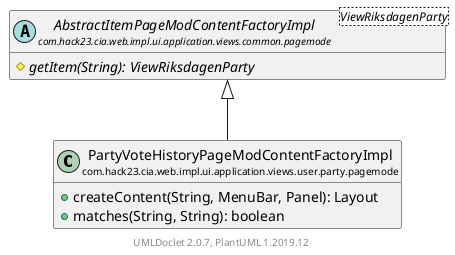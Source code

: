 @startuml
    set namespaceSeparator none
    hide empty fields
    hide empty methods

    class "<size:14>PartyVoteHistoryPageModContentFactoryImpl\n<size:10>com.hack23.cia.web.impl.ui.application.views.user.party.pagemode" as com.hack23.cia.web.impl.ui.application.views.user.party.pagemode.PartyVoteHistoryPageModContentFactoryImpl [[PartyVoteHistoryPageModContentFactoryImpl.html]] {
        +createContent(String, MenuBar, Panel): Layout
        +matches(String, String): boolean
    }

    abstract class "<size:14>AbstractItemPageModContentFactoryImpl\n<size:10>com.hack23.cia.web.impl.ui.application.views.common.pagemode" as com.hack23.cia.web.impl.ui.application.views.common.pagemode.AbstractItemPageModContentFactoryImpl<ViewRiksdagenParty> [[../../../common/pagemode/AbstractItemPageModContentFactoryImpl.html]] {
        {abstract} #getItem(String): ViewRiksdagenParty
    }

    com.hack23.cia.web.impl.ui.application.views.common.pagemode.AbstractItemPageModContentFactoryImpl <|-- com.hack23.cia.web.impl.ui.application.views.user.party.pagemode.PartyVoteHistoryPageModContentFactoryImpl

    center footer UMLDoclet 2.0.7, PlantUML 1.2019.12
@enduml
